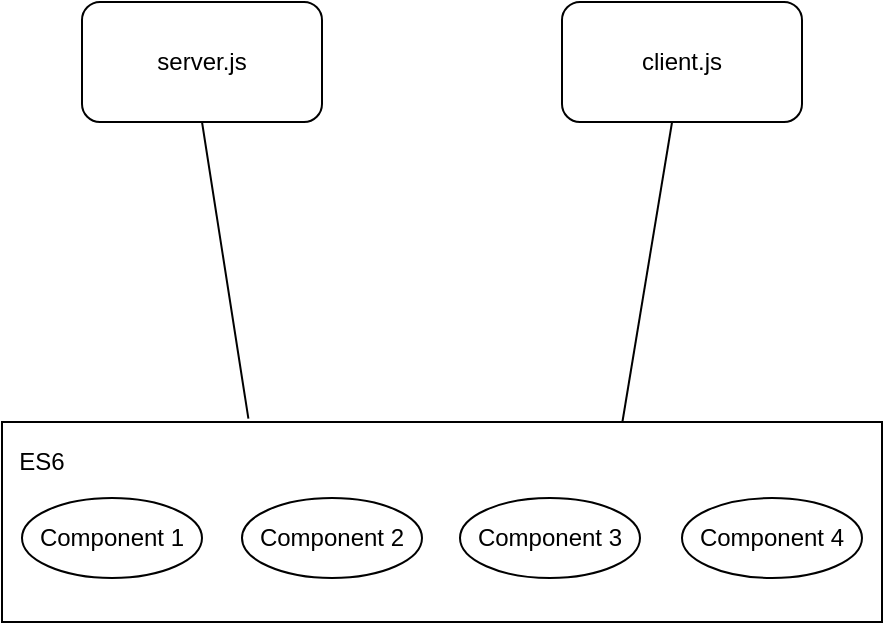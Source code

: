<mxfile version="13.0.9" pages="2">
    <diagram id="3STmzSDWwZoWlWuXbKKn" name="Page-1">
        <mxGraphModel dx="818" dy="606" grid="1" gridSize="10" guides="1" tooltips="1" connect="1" arrows="1" fold="1" page="1" pageScale="1" pageWidth="850" pageHeight="1100" math="0" shadow="0">
            <root>
                <mxCell id="0"/>
                <mxCell id="1" parent="0"/>
                <mxCell id="2" value="server.js&lt;br&gt;" style="rounded=1;whiteSpace=wrap;html=1;" parent="1" vertex="1">
                    <mxGeometry x="120" y="30" width="120" height="60" as="geometry"/>
                </mxCell>
                <mxCell id="3" value="client.js&lt;br&gt;" style="rounded=1;whiteSpace=wrap;html=1;" parent="1" vertex="1">
                    <mxGeometry x="360" y="30" width="120" height="60" as="geometry"/>
                </mxCell>
                <mxCell id="4" value="" style="rounded=0;whiteSpace=wrap;html=1;" parent="1" vertex="1">
                    <mxGeometry x="80" y="240" width="440" height="100" as="geometry"/>
                </mxCell>
                <mxCell id="5" value="ES6&lt;br&gt;" style="text;html=1;strokeColor=none;fillColor=none;align=center;verticalAlign=middle;whiteSpace=wrap;rounded=0;" parent="1" vertex="1">
                    <mxGeometry x="80" y="250" width="40" height="20" as="geometry"/>
                </mxCell>
                <mxCell id="6" value="" style="ellipse;whiteSpace=wrap;html=1;" parent="1" vertex="1">
                    <mxGeometry x="90" y="278" width="90" height="40" as="geometry"/>
                </mxCell>
                <mxCell id="7" value="" style="ellipse;whiteSpace=wrap;html=1;" parent="1" vertex="1">
                    <mxGeometry x="200" y="278" width="90" height="40" as="geometry"/>
                </mxCell>
                <mxCell id="8" value="" style="ellipse;whiteSpace=wrap;html=1;" parent="1" vertex="1">
                    <mxGeometry x="309" y="278" width="90" height="40" as="geometry"/>
                </mxCell>
                <mxCell id="9" value="" style="ellipse;whiteSpace=wrap;html=1;" parent="1" vertex="1">
                    <mxGeometry x="420" y="278" width="90" height="40" as="geometry"/>
                </mxCell>
                <mxCell id="10" value="Component 1" style="text;html=1;strokeColor=none;fillColor=none;align=center;verticalAlign=middle;whiteSpace=wrap;rounded=0;" parent="1" vertex="1">
                    <mxGeometry x="95" y="288" width="80" height="20" as="geometry"/>
                </mxCell>
                <mxCell id="11" value="Component 2&lt;br&gt;" style="text;html=1;strokeColor=none;fillColor=none;align=center;verticalAlign=middle;whiteSpace=wrap;rounded=0;" parent="1" vertex="1">
                    <mxGeometry x="205" y="288" width="80" height="20" as="geometry"/>
                </mxCell>
                <mxCell id="12" value="Component 3&lt;br&gt;" style="text;html=1;strokeColor=none;fillColor=none;align=center;verticalAlign=middle;whiteSpace=wrap;rounded=0;" parent="1" vertex="1">
                    <mxGeometry x="314" y="288" width="80" height="20" as="geometry"/>
                </mxCell>
                <mxCell id="13" value="Component 4&lt;br&gt;" style="text;html=1;strokeColor=none;fillColor=none;align=center;verticalAlign=middle;whiteSpace=wrap;rounded=0;" parent="1" vertex="1">
                    <mxGeometry x="425" y="288" width="80" height="20" as="geometry"/>
                </mxCell>
                <mxCell id="19" value="" style="endArrow=none;html=1;exitX=0.705;exitY=0;exitDx=0;exitDy=0;exitPerimeter=0;" parent="1" source="4" target="3" edge="1">
                    <mxGeometry width="50" height="50" relative="1" as="geometry">
                        <mxPoint x="370" y="160" as="sourcePoint"/>
                        <mxPoint x="420" y="110" as="targetPoint"/>
                    </mxGeometry>
                </mxCell>
                <mxCell id="20" value="" style="endArrow=none;html=1;entryX=0.5;entryY=1;entryDx=0;entryDy=0;exitX=0.28;exitY=-0.017;exitDx=0;exitDy=0;exitPerimeter=0;" parent="1" source="4" target="2" edge="1">
                    <mxGeometry width="50" height="50" relative="1" as="geometry">
                        <mxPoint x="220" y="210" as="sourcePoint"/>
                        <mxPoint x="270" y="160" as="targetPoint"/>
                    </mxGeometry>
                </mxCell>
            </root>
        </mxGraphModel>
    </diagram>
    <diagram id="sx1ccmbhDIZh2BLo4GK2" name="Page-2">
        <mxGraphModel dx="1738" dy="1706" grid="1" gridSize="10" guides="1" tooltips="1" connect="1" arrows="1" fold="1" page="1" pageScale="1" pageWidth="850" pageHeight="1100" math="0" shadow="0">
            <root>
                <mxCell id="qrsCOyj4nU404JQ4m6B_-0"/>
                <mxCell id="qrsCOyj4nU404JQ4m6B_-1" parent="qrsCOyj4nU404JQ4m6B_-0"/>
                <mxCell id="Cdzmuqc9OZsLJDRAxitC-4" value="" style="ellipse;whiteSpace=wrap;html=1;aspect=fixed;fillColor=#ffffff;strokeColor=#000000;gradientColor=#ffffff;gradientDirection=east;opacity=50;" vertex="1" parent="qrsCOyj4nU404JQ4m6B_-1">
                    <mxGeometry x="360" y="90" width="340" height="340" as="geometry"/>
                </mxCell>
                <mxCell id="Cdzmuqc9OZsLJDRAxitC-5" value="" style="ellipse;whiteSpace=wrap;html=1;aspect=fixed;fillColor=#ffe6cc;strokeColor=#d79b00;opacity=30;" vertex="1" parent="qrsCOyj4nU404JQ4m6B_-1">
                    <mxGeometry x="180" y="90" width="340" height="340" as="geometry"/>
                </mxCell>
                <mxCell id="Cdzmuqc9OZsLJDRAxitC-6" value="Express&lt;br style=&quot;font-size: 20px;&quot;&gt;" style="text;html=1;align=center;verticalAlign=middle;whiteSpace=wrap;rounded=0;opacity=50;fontColor=#000000;fontStyle=1;fontSize=20;" vertex="1" parent="qrsCOyj4nU404JQ4m6B_-1">
                    <mxGeometry x="230" y="190" width="70" height="40" as="geometry"/>
                </mxCell>
                <mxCell id="Cdzmuqc9OZsLJDRAxitC-7" value="React&lt;br&gt;" style="text;html=1;align=center;verticalAlign=middle;whiteSpace=wrap;rounded=0;opacity=50;fontColor=#000000;fontStyle=1;fontSize=20;" vertex="1" parent="qrsCOyj4nU404JQ4m6B_-1">
                    <mxGeometry x="210" y="220" width="70" height="40" as="geometry"/>
                </mxCell>
                <mxCell id="Cdzmuqc9OZsLJDRAxitC-8" value="ReactDOM&lt;br&gt;" style="text;html=1;align=center;verticalAlign=middle;whiteSpace=wrap;rounded=0;opacity=50;fontColor=#000000;fontStyle=1;fontSize=20;" vertex="1" parent="qrsCOyj4nU404JQ4m6B_-1">
                    <mxGeometry x="240" y="250" width="70" height="40" as="geometry"/>
                </mxCell>
                <mxCell id="Cdzmuqc9OZsLJDRAxitC-10" value="React&lt;br&gt;" style="text;html=1;align=center;verticalAlign=middle;whiteSpace=wrap;rounded=0;opacity=50;fontColor=#000000;fontStyle=1;fontSize=20;" vertex="1" parent="qrsCOyj4nU404JQ4m6B_-1">
                    <mxGeometry x="620" y="230" width="70" height="40" as="geometry"/>
                </mxCell>
                <mxCell id="Cdzmuqc9OZsLJDRAxitC-14" value="ReactDOM&lt;br&gt;" style="text;html=1;align=center;verticalAlign=middle;whiteSpace=wrap;rounded=0;opacity=50;fontColor=#000000;fontStyle=1;fontSize=20;" vertex="1" parent="qrsCOyj4nU404JQ4m6B_-1">
                    <mxGeometry x="600" y="260" width="70" height="40" as="geometry"/>
                </mxCell>
                <mxCell id="Cdzmuqc9OZsLJDRAxitC-15" value="" style="rounded=1;whiteSpace=wrap;html=1;strokeColor=#000000;fillColor=#ffffff;gradientColor=#ffffff;fontSize=20;fontColor=#000000;opacity=50;" vertex="1" parent="qrsCOyj4nU404JQ4m6B_-1">
                    <mxGeometry x="380" y="200" width="120" height="50" as="geometry"/>
                </mxCell>
                <mxCell id="Cdzmuqc9OZsLJDRAxitC-16" value="Components&lt;br&gt;" style="text;html=1;strokeColor=none;fillColor=none;align=center;verticalAlign=middle;whiteSpace=wrap;rounded=0;fontSize=20;fontColor=#000000;opacity=50;" vertex="1" parent="qrsCOyj4nU404JQ4m6B_-1">
                    <mxGeometry x="420" y="215" width="40" height="20" as="geometry"/>
                </mxCell>
                <mxCell id="Cdzmuqc9OZsLJDRAxitC-17" value="" style="rounded=1;whiteSpace=wrap;html=1;strokeColor=#000000;fillColor=#ffffff;gradientColor=#ffffff;fontSize=20;fontColor=#000000;opacity=50;" vertex="1" parent="qrsCOyj4nU404JQ4m6B_-1">
                    <mxGeometry x="380" y="260" width="120" height="60" as="geometry"/>
                </mxCell>
                <mxCell id="Cdzmuqc9OZsLJDRAxitC-18" value="&lt;b&gt;Funcionalidades&lt;/b&gt;" style="text;html=1;strokeColor=none;fillColor=none;align=center;verticalAlign=middle;whiteSpace=wrap;rounded=0;fontSize=12;fontColor=#000000;opacity=50;" vertex="1" parent="qrsCOyj4nU404JQ4m6B_-1">
                    <mxGeometry x="420" y="280" width="40" height="20" as="geometry"/>
                </mxCell>
                <mxCell id="Cdzmuqc9OZsLJDRAxitC-21" value="SERVIDOR&lt;br style=&quot;font-size: 20px;&quot;&gt;" style="text;html=1;strokeColor=none;fillColor=none;align=center;verticalAlign=middle;whiteSpace=wrap;rounded=0;fontSize=20;fontColor=#FFFFFF;opacity=50;" vertex="1" parent="qrsCOyj4nU404JQ4m6B_-1">
                    <mxGeometry x="140" y="100" width="40" height="20" as="geometry"/>
                </mxCell>
                <mxCell id="Cdzmuqc9OZsLJDRAxitC-22" value="NAVEGADOR&lt;br&gt;" style="text;html=1;strokeColor=none;fillColor=none;align=center;verticalAlign=middle;whiteSpace=wrap;rounded=0;fontSize=20;fontColor=#FFFFFF;opacity=50;" vertex="1" parent="qrsCOyj4nU404JQ4m6B_-1">
                    <mxGeometry x="713" y="100" width="40" height="20" as="geometry"/>
                </mxCell>
                <mxCell id="Cdzmuqc9OZsLJDRAxitC-23" value="" style="shape=parallelogram;perimeter=parallelogramPerimeter;whiteSpace=wrap;html=1;fontSize=20;opacity=50;" vertex="1" parent="qrsCOyj4nU404JQ4m6B_-1">
                    <mxGeometry x="20" y="260" width="120" height="60" as="geometry"/>
                </mxCell>
                <mxCell id="Cdzmuqc9OZsLJDRAxitC-24" value="&lt;font style=&quot;font-size: 10px&quot;&gt;&lt;font style=&quot;font-size: 10px&quot;&gt;BABEL&lt;/font&gt; / WEBPACK&lt;br&gt;&lt;/font&gt;" style="text;html=1;strokeColor=none;fillColor=none;align=center;verticalAlign=middle;whiteSpace=wrap;rounded=0;fontSize=20;fontColor=#FFFFFF;opacity=50;strokeWidth=4;" vertex="1" parent="qrsCOyj4nU404JQ4m6B_-1">
                    <mxGeometry x="56" y="280" width="40" height="20" as="geometry"/>
                </mxCell>
                <mxCell id="Cdzmuqc9OZsLJDRAxitC-26" value="" style="shape=parallelogram;perimeter=parallelogramPerimeter;whiteSpace=wrap;html=1;fontSize=20;opacity=50;" vertex="1" parent="qrsCOyj4nU404JQ4m6B_-1">
                    <mxGeometry x="720" y="240" width="120" height="60" as="geometry"/>
                </mxCell>
                <mxCell id="Cdzmuqc9OZsLJDRAxitC-27" value="&lt;font style=&quot;font-size: 10px&quot;&gt;&lt;font style=&quot;font-size: 10px&quot;&gt;BABEL&lt;/font&gt; / WEBPACK&lt;br&gt;&lt;/font&gt;" style="text;html=1;strokeColor=none;fillColor=none;align=center;verticalAlign=middle;whiteSpace=wrap;rounded=0;fontSize=20;fontColor=#FFFFFF;opacity=50;strokeWidth=4;" vertex="1" parent="qrsCOyj4nU404JQ4m6B_-1">
                    <mxGeometry x="756" y="260" width="40" height="20" as="geometry"/>
                </mxCell>
                <mxCell id="Cdzmuqc9OZsLJDRAxitC-28" value="" style="endArrow=classic;html=1;fontSize=20;fontColor=#FFFFFF;entryX=1;entryY=0.5;entryDx=0;entryDy=0;exitX=-0.004;exitY=0.584;exitDx=0;exitDy=0;exitPerimeter=0;" edge="1" parent="qrsCOyj4nU404JQ4m6B_-1" source="Cdzmuqc9OZsLJDRAxitC-5" target="Cdzmuqc9OZsLJDRAxitC-23">
                    <mxGeometry width="50" height="50" relative="1" as="geometry">
                        <mxPoint x="110" y="360" as="sourcePoint"/>
                        <mxPoint x="160" y="310" as="targetPoint"/>
                    </mxGeometry>
                </mxCell>
                <mxCell id="Cdzmuqc9OZsLJDRAxitC-29" value="" style="endArrow=classic;html=1;fontSize=20;fontColor=#FFFFFF;entryX=0;entryY=0.25;entryDx=0;entryDy=0;exitX=1;exitY=0.5;exitDx=0;exitDy=0;" edge="1" parent="qrsCOyj4nU404JQ4m6B_-1" source="Cdzmuqc9OZsLJDRAxitC-4" target="Cdzmuqc9OZsLJDRAxitC-26">
                    <mxGeometry width="50" height="50" relative="1" as="geometry">
                        <mxPoint x="150" y="430" as="sourcePoint"/>
                        <mxPoint x="99.36" y="431.44" as="targetPoint"/>
                    </mxGeometry>
                </mxCell>
                <mxCell id="Cdzmuqc9OZsLJDRAxitC-31" value="" style="edgeStyle=segmentEdgeStyle;endArrow=classic;html=1;fontSize=20;fontColor=#FFFFFF;entryX=0.5;entryY=1;entryDx=0;entryDy=0;" edge="1" parent="qrsCOyj4nU404JQ4m6B_-1">
                    <mxGeometry width="50" height="50" relative="1" as="geometry">
                        <mxPoint x="830" y="270" as="sourcePoint"/>
                        <mxPoint x="930" y="130" as="targetPoint"/>
                    </mxGeometry>
                </mxCell>
                <mxCell id="Cdzmuqc9OZsLJDRAxitC-32" value="&lt;br&gt;" style="shape=note;whiteSpace=wrap;html=1;size=14;verticalAlign=top;align=left;spacingTop=-6;strokeColor=#000000;strokeWidth=4;fillColor=#ffffff;gradientColor=#ffffff;fontSize=20;fontColor=#FFFFFF;opacity=50;rotation=-90;" vertex="1" parent="qrsCOyj4nU404JQ4m6B_-1">
                    <mxGeometry x="883" y="45" width="100" height="70" as="geometry"/>
                </mxCell>
                <mxCell id="Cdzmuqc9OZsLJDRAxitC-33" value="bundle_client.js" style="text;html=1;strokeColor=none;fillColor=none;align=center;verticalAlign=middle;whiteSpace=wrap;rounded=0;fontSize=20;fontColor=#FFFFFF;opacity=50;" vertex="1" parent="qrsCOyj4nU404JQ4m6B_-1">
                    <mxGeometry x="913" y="140" width="40" height="20" as="geometry"/>
                </mxCell>
                <mxCell id="Cdzmuqc9OZsLJDRAxitC-35" value="" style="whiteSpace=wrap;html=1;aspect=fixed;strokeColor=#000000;strokeWidth=4;fillColor=#ffffff;gradientColor=#ffffff;fontSize=20;fontColor=#FFFFFF;opacity=30;" vertex="1" parent="qrsCOyj4nU404JQ4m6B_-1">
                    <mxGeometry x="820" y="-11" width="226" height="226" as="geometry"/>
                </mxCell>
                <mxCell id="Cdzmuqc9OZsLJDRAxitC-36" value="index.html&lt;br&gt;" style="text;html=1;strokeColor=none;fillColor=none;align=center;verticalAlign=middle;whiteSpace=wrap;rounded=0;fontSize=20;fontColor=#FFFFFF;opacity=0;" vertex="1" parent="qrsCOyj4nU404JQ4m6B_-1">
                    <mxGeometry x="860" y="10" width="40" height="20" as="geometry"/>
                </mxCell>
                <mxCell id="Cdzmuqc9OZsLJDRAxitC-37" value="" style="edgeStyle=segmentEdgeStyle;endArrow=classic;html=1;fontSize=20;fontColor=#FFFFFF;entryX=0.5;entryY=1;entryDx=0;entryDy=0;" edge="1" parent="qrsCOyj4nU404JQ4m6B_-1" source="Cdzmuqc9OZsLJDRAxitC-23">
                    <mxGeometry width="50" height="50" relative="1" as="geometry">
                        <mxPoint x="-160" y="270" as="sourcePoint"/>
                        <mxPoint x="-60" y="130" as="targetPoint"/>
                    </mxGeometry>
                </mxCell>
                <mxCell id="Cdzmuqc9OZsLJDRAxitC-38" value="&lt;br&gt;" style="shape=note;whiteSpace=wrap;html=1;size=14;verticalAlign=top;align=left;spacingTop=-6;strokeColor=#000000;strokeWidth=4;fillColor=#ffffff;gradientColor=#ffffff;fontSize=20;fontColor=#FFFFFF;opacity=50;rotation=-90;" vertex="1" parent="qrsCOyj4nU404JQ4m6B_-1">
                    <mxGeometry x="-107" y="45" width="100" height="70" as="geometry"/>
                </mxCell>
                <mxCell id="Cdzmuqc9OZsLJDRAxitC-39" value="bundle_server.js" style="text;html=1;strokeColor=none;fillColor=none;align=center;verticalAlign=middle;whiteSpace=wrap;rounded=0;fontSize=20;fontColor=#FFFFFF;opacity=50;" vertex="1" parent="qrsCOyj4nU404JQ4m6B_-1">
                    <mxGeometry x="-77" y="140" width="40" height="20" as="geometry"/>
                </mxCell>
                <mxCell id="Cdzmuqc9OZsLJDRAxitC-40" value="" style="whiteSpace=wrap;html=1;aspect=fixed;strokeColor=#FFFFFF;strokeWidth=10;fillColor=#ffffff;gradientColor=#ffffff;fontSize=20;fontColor=#FFFFFF;opacity=10;" vertex="1" parent="qrsCOyj4nU404JQ4m6B_-1">
                    <mxGeometry x="-172" y="-50" width="226" height="226" as="geometry"/>
                </mxCell>
                <mxCell id="Cdzmuqc9OZsLJDRAxitC-41" value="NODE/NODEMON/PM2&lt;br&gt;" style="text;html=1;strokeColor=none;fillColor=none;align=center;verticalAlign=middle;whiteSpace=wrap;rounded=0;fontSize=20;fontColor=#FFFFFF;opacity=0;" vertex="1" parent="qrsCOyj4nU404JQ4m6B_-1">
                    <mxGeometry x="-77" width="40" height="20" as="geometry"/>
                </mxCell>
            </root>
        </mxGraphModel>
    </diagram>
</mxfile>